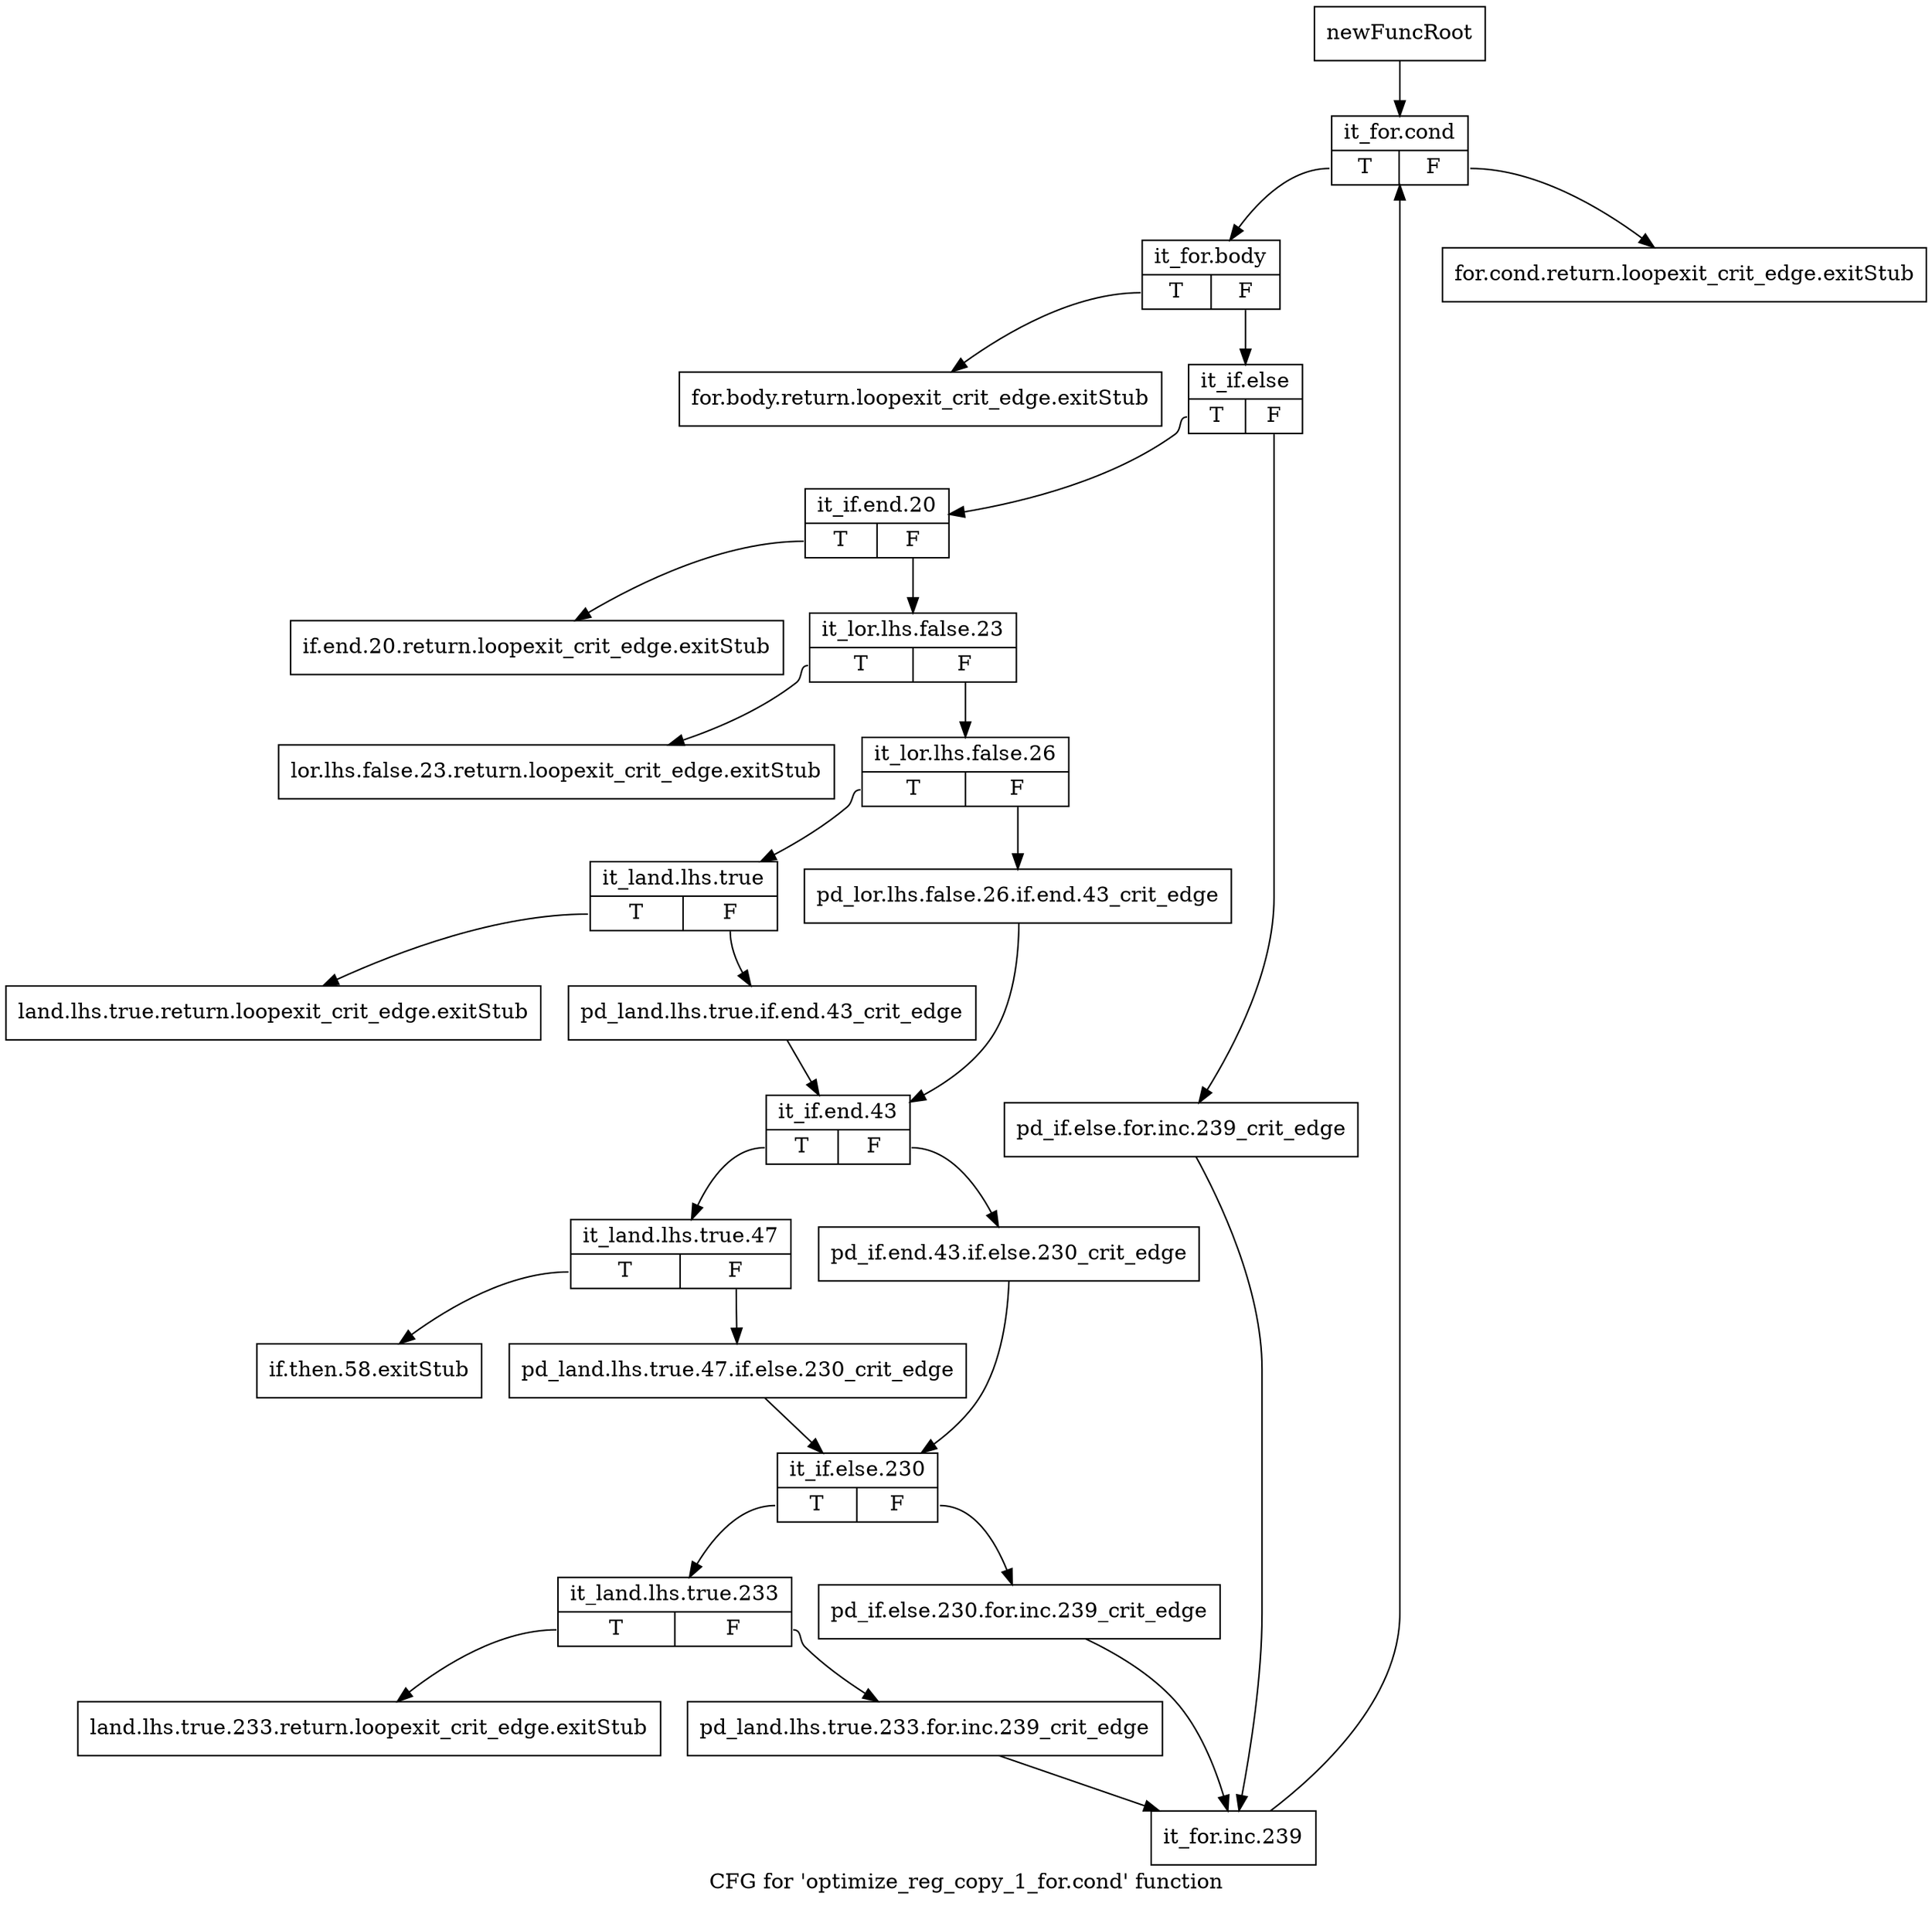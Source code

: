 digraph "CFG for 'optimize_reg_copy_1_for.cond' function" {
	label="CFG for 'optimize_reg_copy_1_for.cond' function";

	Node0xba607b0 [shape=record,label="{newFuncRoot}"];
	Node0xba607b0 -> Node0xba60a30;
	Node0xba60800 [shape=record,label="{for.cond.return.loopexit_crit_edge.exitStub}"];
	Node0xba60850 [shape=record,label="{for.body.return.loopexit_crit_edge.exitStub}"];
	Node0xba608a0 [shape=record,label="{if.end.20.return.loopexit_crit_edge.exitStub}"];
	Node0xba608f0 [shape=record,label="{lor.lhs.false.23.return.loopexit_crit_edge.exitStub}"];
	Node0xba60940 [shape=record,label="{land.lhs.true.return.loopexit_crit_edge.exitStub}"];
	Node0xba60990 [shape=record,label="{if.then.58.exitStub}"];
	Node0xba609e0 [shape=record,label="{land.lhs.true.233.return.loopexit_crit_edge.exitStub}"];
	Node0xba60a30 [shape=record,label="{it_for.cond|{<s0>T|<s1>F}}"];
	Node0xba60a30:s0 -> Node0xba60a80;
	Node0xba60a30:s1 -> Node0xba60800;
	Node0xba60a80 [shape=record,label="{it_for.body|{<s0>T|<s1>F}}"];
	Node0xba60a80:s0 -> Node0xba60850;
	Node0xba60a80:s1 -> Node0xba60ad0;
	Node0xba60ad0 [shape=record,label="{it_if.else|{<s0>T|<s1>F}}"];
	Node0xba60ad0:s0 -> Node0xba61cd0;
	Node0xba60ad0:s1 -> Node0xba60b20;
	Node0xba60b20 [shape=record,label="{pd_if.else.for.inc.239_crit_edge}"];
	Node0xba60b20 -> Node0xba62130;
	Node0xba61cd0 [shape=record,label="{it_if.end.20|{<s0>T|<s1>F}}"];
	Node0xba61cd0:s0 -> Node0xba608a0;
	Node0xba61cd0:s1 -> Node0xba61d20;
	Node0xba61d20 [shape=record,label="{it_lor.lhs.false.23|{<s0>T|<s1>F}}"];
	Node0xba61d20:s0 -> Node0xba608f0;
	Node0xba61d20:s1 -> Node0xba61d70;
	Node0xba61d70 [shape=record,label="{it_lor.lhs.false.26|{<s0>T|<s1>F}}"];
	Node0xba61d70:s0 -> Node0xba61e10;
	Node0xba61d70:s1 -> Node0xba61dc0;
	Node0xba61dc0 [shape=record,label="{pd_lor.lhs.false.26.if.end.43_crit_edge}"];
	Node0xba61dc0 -> Node0xba61eb0;
	Node0xba61e10 [shape=record,label="{it_land.lhs.true|{<s0>T|<s1>F}}"];
	Node0xba61e10:s0 -> Node0xba60940;
	Node0xba61e10:s1 -> Node0xba61e60;
	Node0xba61e60 [shape=record,label="{pd_land.lhs.true.if.end.43_crit_edge}"];
	Node0xba61e60 -> Node0xba61eb0;
	Node0xba61eb0 [shape=record,label="{it_if.end.43|{<s0>T|<s1>F}}"];
	Node0xba61eb0:s0 -> Node0xba61f50;
	Node0xba61eb0:s1 -> Node0xba61f00;
	Node0xba61f00 [shape=record,label="{pd_if.end.43.if.else.230_crit_edge}"];
	Node0xba61f00 -> Node0xba61ff0;
	Node0xba61f50 [shape=record,label="{it_land.lhs.true.47|{<s0>T|<s1>F}}"];
	Node0xba61f50:s0 -> Node0xba60990;
	Node0xba61f50:s1 -> Node0xba61fa0;
	Node0xba61fa0 [shape=record,label="{pd_land.lhs.true.47.if.else.230_crit_edge}"];
	Node0xba61fa0 -> Node0xba61ff0;
	Node0xba61ff0 [shape=record,label="{it_if.else.230|{<s0>T|<s1>F}}"];
	Node0xba61ff0:s0 -> Node0xba62090;
	Node0xba61ff0:s1 -> Node0xba62040;
	Node0xba62040 [shape=record,label="{pd_if.else.230.for.inc.239_crit_edge}"];
	Node0xba62040 -> Node0xba62130;
	Node0xba62090 [shape=record,label="{it_land.lhs.true.233|{<s0>T|<s1>F}}"];
	Node0xba62090:s0 -> Node0xba609e0;
	Node0xba62090:s1 -> Node0xba620e0;
	Node0xba620e0 [shape=record,label="{pd_land.lhs.true.233.for.inc.239_crit_edge}"];
	Node0xba620e0 -> Node0xba62130;
	Node0xba62130 [shape=record,label="{it_for.inc.239}"];
	Node0xba62130 -> Node0xba60a30;
}
